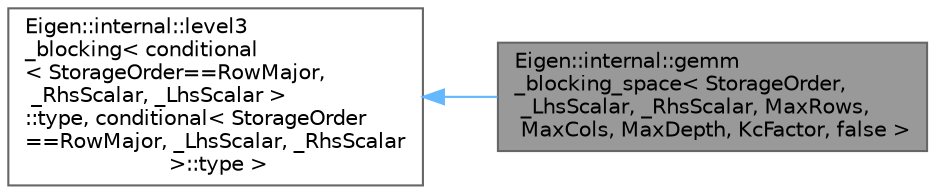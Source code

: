 digraph "Eigen::internal::gemm_blocking_space&lt; StorageOrder, _LhsScalar, _RhsScalar, MaxRows, MaxCols, MaxDepth, KcFactor, false &gt;"
{
 // LATEX_PDF_SIZE
  bgcolor="transparent";
  edge [fontname=Helvetica,fontsize=10,labelfontname=Helvetica,labelfontsize=10];
  node [fontname=Helvetica,fontsize=10,shape=box,height=0.2,width=0.4];
  rankdir="LR";
  Node1 [id="Node000001",label="Eigen::internal::gemm\l_blocking_space\< StorageOrder,\l _LhsScalar, _RhsScalar, MaxRows,\l MaxCols, MaxDepth, KcFactor, false \>",height=0.2,width=0.4,color="gray40", fillcolor="grey60", style="filled", fontcolor="black",tooltip=" "];
  Node2 -> Node1 [id="edge2_Node000001_Node000002",dir="back",color="steelblue1",style="solid",tooltip=" "];
  Node2 [id="Node000002",label="Eigen::internal::level3\l_blocking\< conditional\l\< StorageOrder==RowMajor,\l _RhsScalar, _LhsScalar \>\l::type, conditional\< StorageOrder\l==RowMajor, _LhsScalar, _RhsScalar\l \>::type \>",height=0.2,width=0.4,color="gray40", fillcolor="white", style="filled",URL="$class_eigen_1_1internal_1_1level3__blocking.html",tooltip=" "];
}

